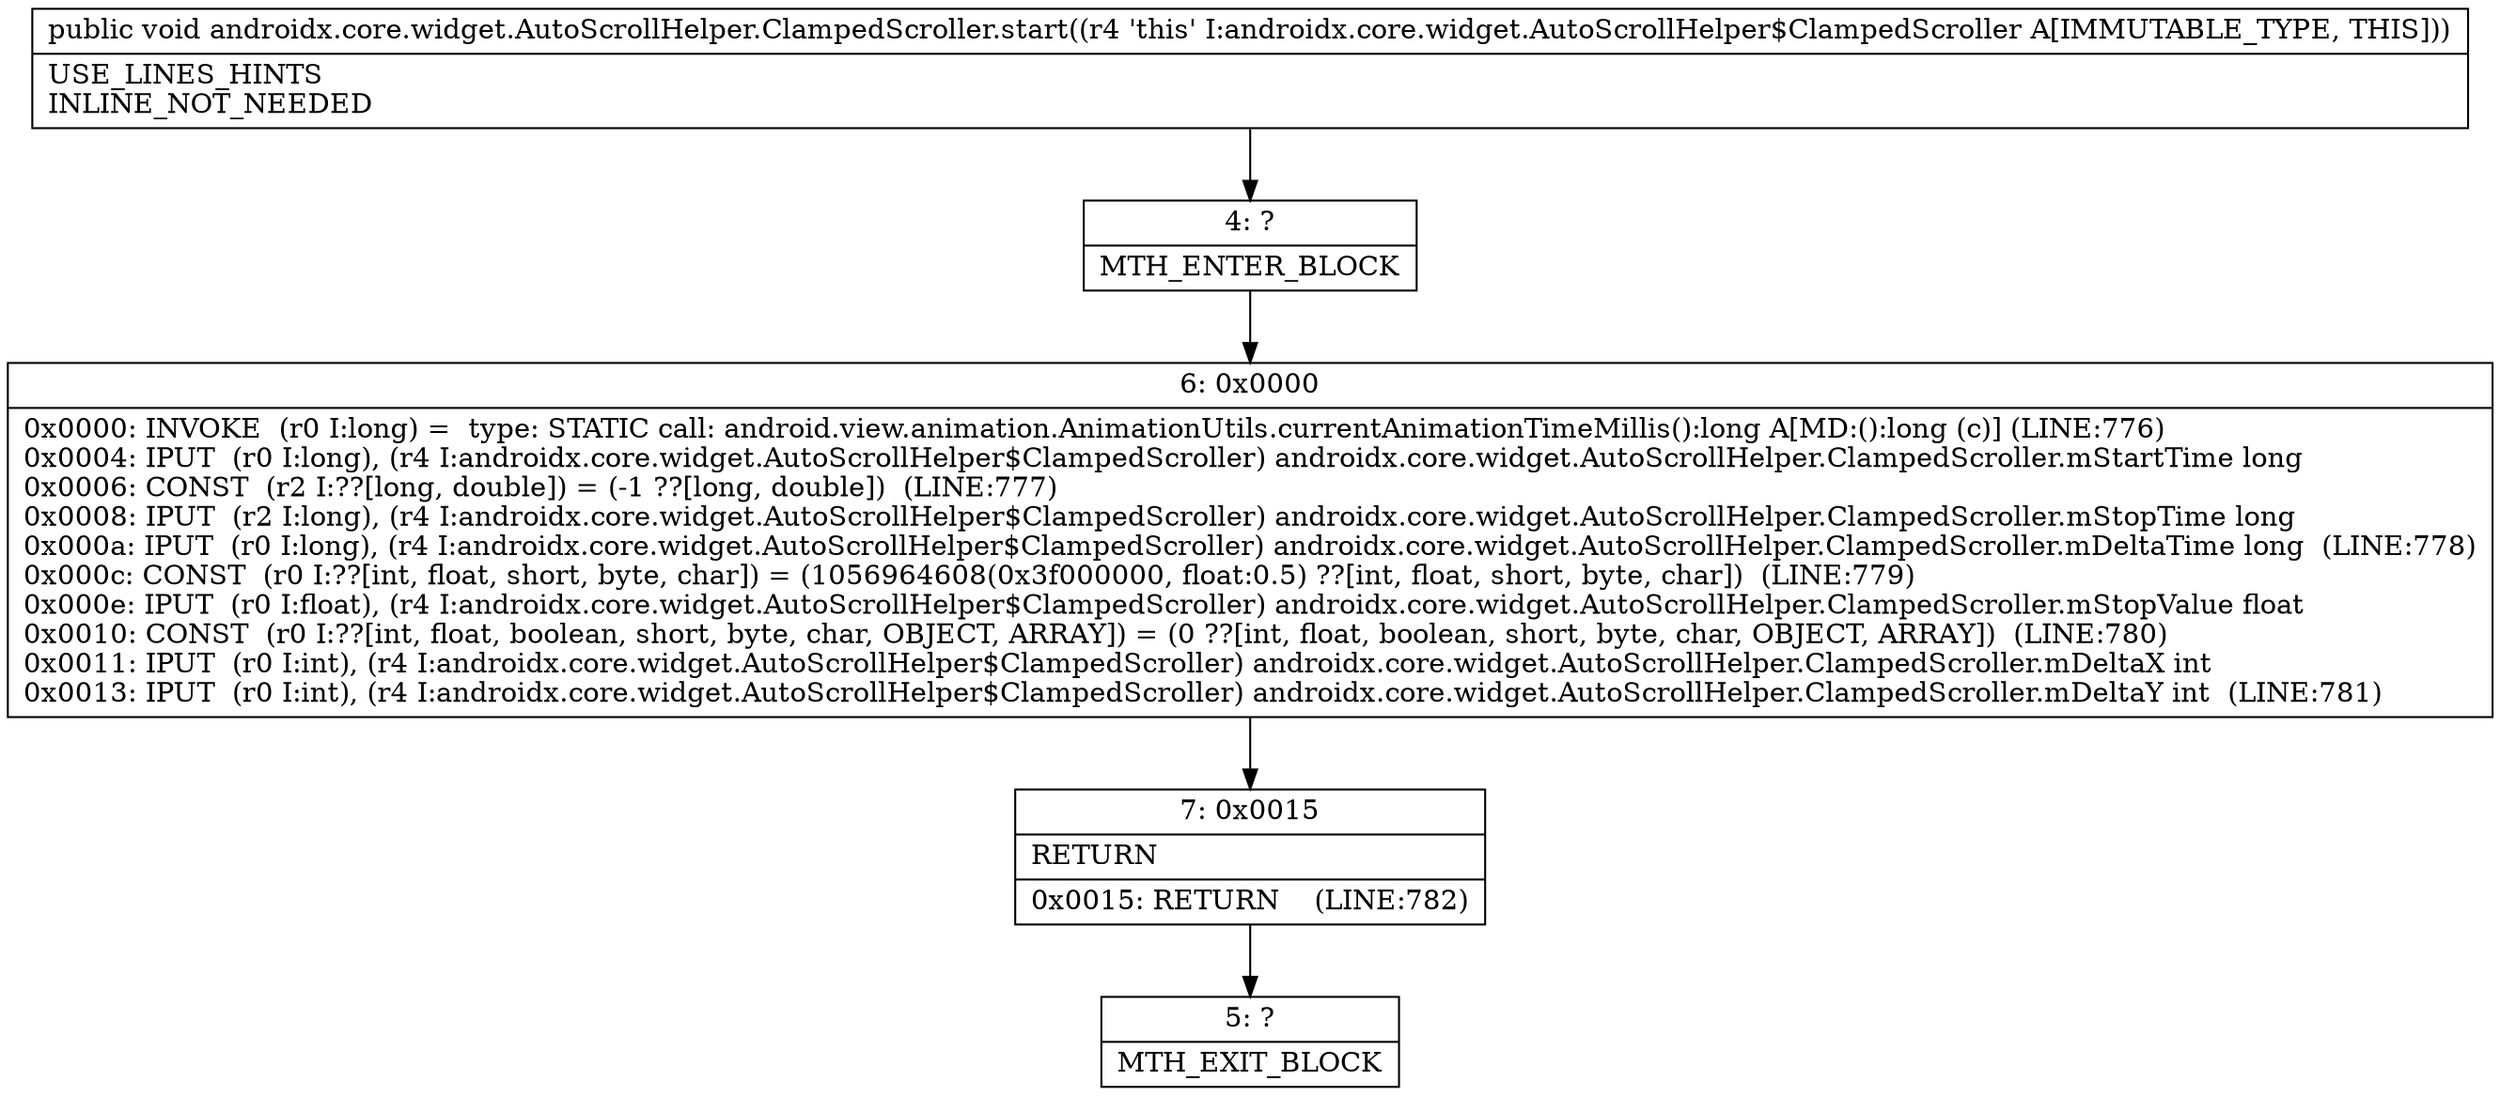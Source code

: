 digraph "CFG forandroidx.core.widget.AutoScrollHelper.ClampedScroller.start()V" {
Node_4 [shape=record,label="{4\:\ ?|MTH_ENTER_BLOCK\l}"];
Node_6 [shape=record,label="{6\:\ 0x0000|0x0000: INVOKE  (r0 I:long) =  type: STATIC call: android.view.animation.AnimationUtils.currentAnimationTimeMillis():long A[MD:():long (c)] (LINE:776)\l0x0004: IPUT  (r0 I:long), (r4 I:androidx.core.widget.AutoScrollHelper$ClampedScroller) androidx.core.widget.AutoScrollHelper.ClampedScroller.mStartTime long \l0x0006: CONST  (r2 I:??[long, double]) = (\-1 ??[long, double])  (LINE:777)\l0x0008: IPUT  (r2 I:long), (r4 I:androidx.core.widget.AutoScrollHelper$ClampedScroller) androidx.core.widget.AutoScrollHelper.ClampedScroller.mStopTime long \l0x000a: IPUT  (r0 I:long), (r4 I:androidx.core.widget.AutoScrollHelper$ClampedScroller) androidx.core.widget.AutoScrollHelper.ClampedScroller.mDeltaTime long  (LINE:778)\l0x000c: CONST  (r0 I:??[int, float, short, byte, char]) = (1056964608(0x3f000000, float:0.5) ??[int, float, short, byte, char])  (LINE:779)\l0x000e: IPUT  (r0 I:float), (r4 I:androidx.core.widget.AutoScrollHelper$ClampedScroller) androidx.core.widget.AutoScrollHelper.ClampedScroller.mStopValue float \l0x0010: CONST  (r0 I:??[int, float, boolean, short, byte, char, OBJECT, ARRAY]) = (0 ??[int, float, boolean, short, byte, char, OBJECT, ARRAY])  (LINE:780)\l0x0011: IPUT  (r0 I:int), (r4 I:androidx.core.widget.AutoScrollHelper$ClampedScroller) androidx.core.widget.AutoScrollHelper.ClampedScroller.mDeltaX int \l0x0013: IPUT  (r0 I:int), (r4 I:androidx.core.widget.AutoScrollHelper$ClampedScroller) androidx.core.widget.AutoScrollHelper.ClampedScroller.mDeltaY int  (LINE:781)\l}"];
Node_7 [shape=record,label="{7\:\ 0x0015|RETURN\l|0x0015: RETURN    (LINE:782)\l}"];
Node_5 [shape=record,label="{5\:\ ?|MTH_EXIT_BLOCK\l}"];
MethodNode[shape=record,label="{public void androidx.core.widget.AutoScrollHelper.ClampedScroller.start((r4 'this' I:androidx.core.widget.AutoScrollHelper$ClampedScroller A[IMMUTABLE_TYPE, THIS]))  | USE_LINES_HINTS\lINLINE_NOT_NEEDED\l}"];
MethodNode -> Node_4;Node_4 -> Node_6;
Node_6 -> Node_7;
Node_7 -> Node_5;
}

